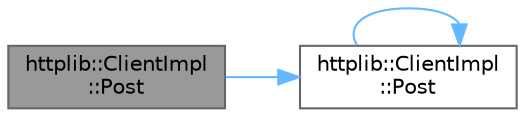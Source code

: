 digraph "httplib::ClientImpl::Post"
{
 // LATEX_PDF_SIZE
  bgcolor="transparent";
  edge [fontname=Helvetica,fontsize=10,labelfontname=Helvetica,labelfontsize=10];
  node [fontname=Helvetica,fontsize=10,shape=box,height=0.2,width=0.4];
  rankdir="LR";
  Node1 [id="Node000001",label="httplib::ClientImpl\l::Post",height=0.2,width=0.4,color="gray40", fillcolor="grey60", style="filled", fontcolor="black",tooltip=" "];
  Node1 -> Node2 [id="edge1_Node000001_Node000002",color="steelblue1",style="solid",tooltip=" "];
  Node2 [id="Node000002",label="httplib::ClientImpl\l::Post",height=0.2,width=0.4,color="grey40", fillcolor="white", style="filled",URL="$classhttplib_1_1_client_impl.html#a48fd5e770ed2f8ce9f1ed0354e1c83fc",tooltip=" "];
  Node2 -> Node2 [id="edge2_Node000002_Node000002",color="steelblue1",style="solid",tooltip=" "];
}
